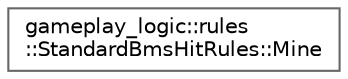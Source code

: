 digraph "Graphical Class Hierarchy"
{
 // LATEX_PDF_SIZE
  bgcolor="transparent";
  edge [fontname=Helvetica,fontsize=10,labelfontname=Helvetica,labelfontsize=10];
  node [fontname=Helvetica,fontsize=10,shape=box,height=0.2,width=0.4];
  rankdir="LR";
  Node0 [id="Node000000",label="gameplay_logic::rules\l::StandardBmsHitRules::Mine",height=0.2,width=0.4,color="grey40", fillcolor="white", style="filled",URL="$structgameplay__logic_1_1rules_1_1StandardBmsHitRules_1_1Mine.html",tooltip=" "];
}
